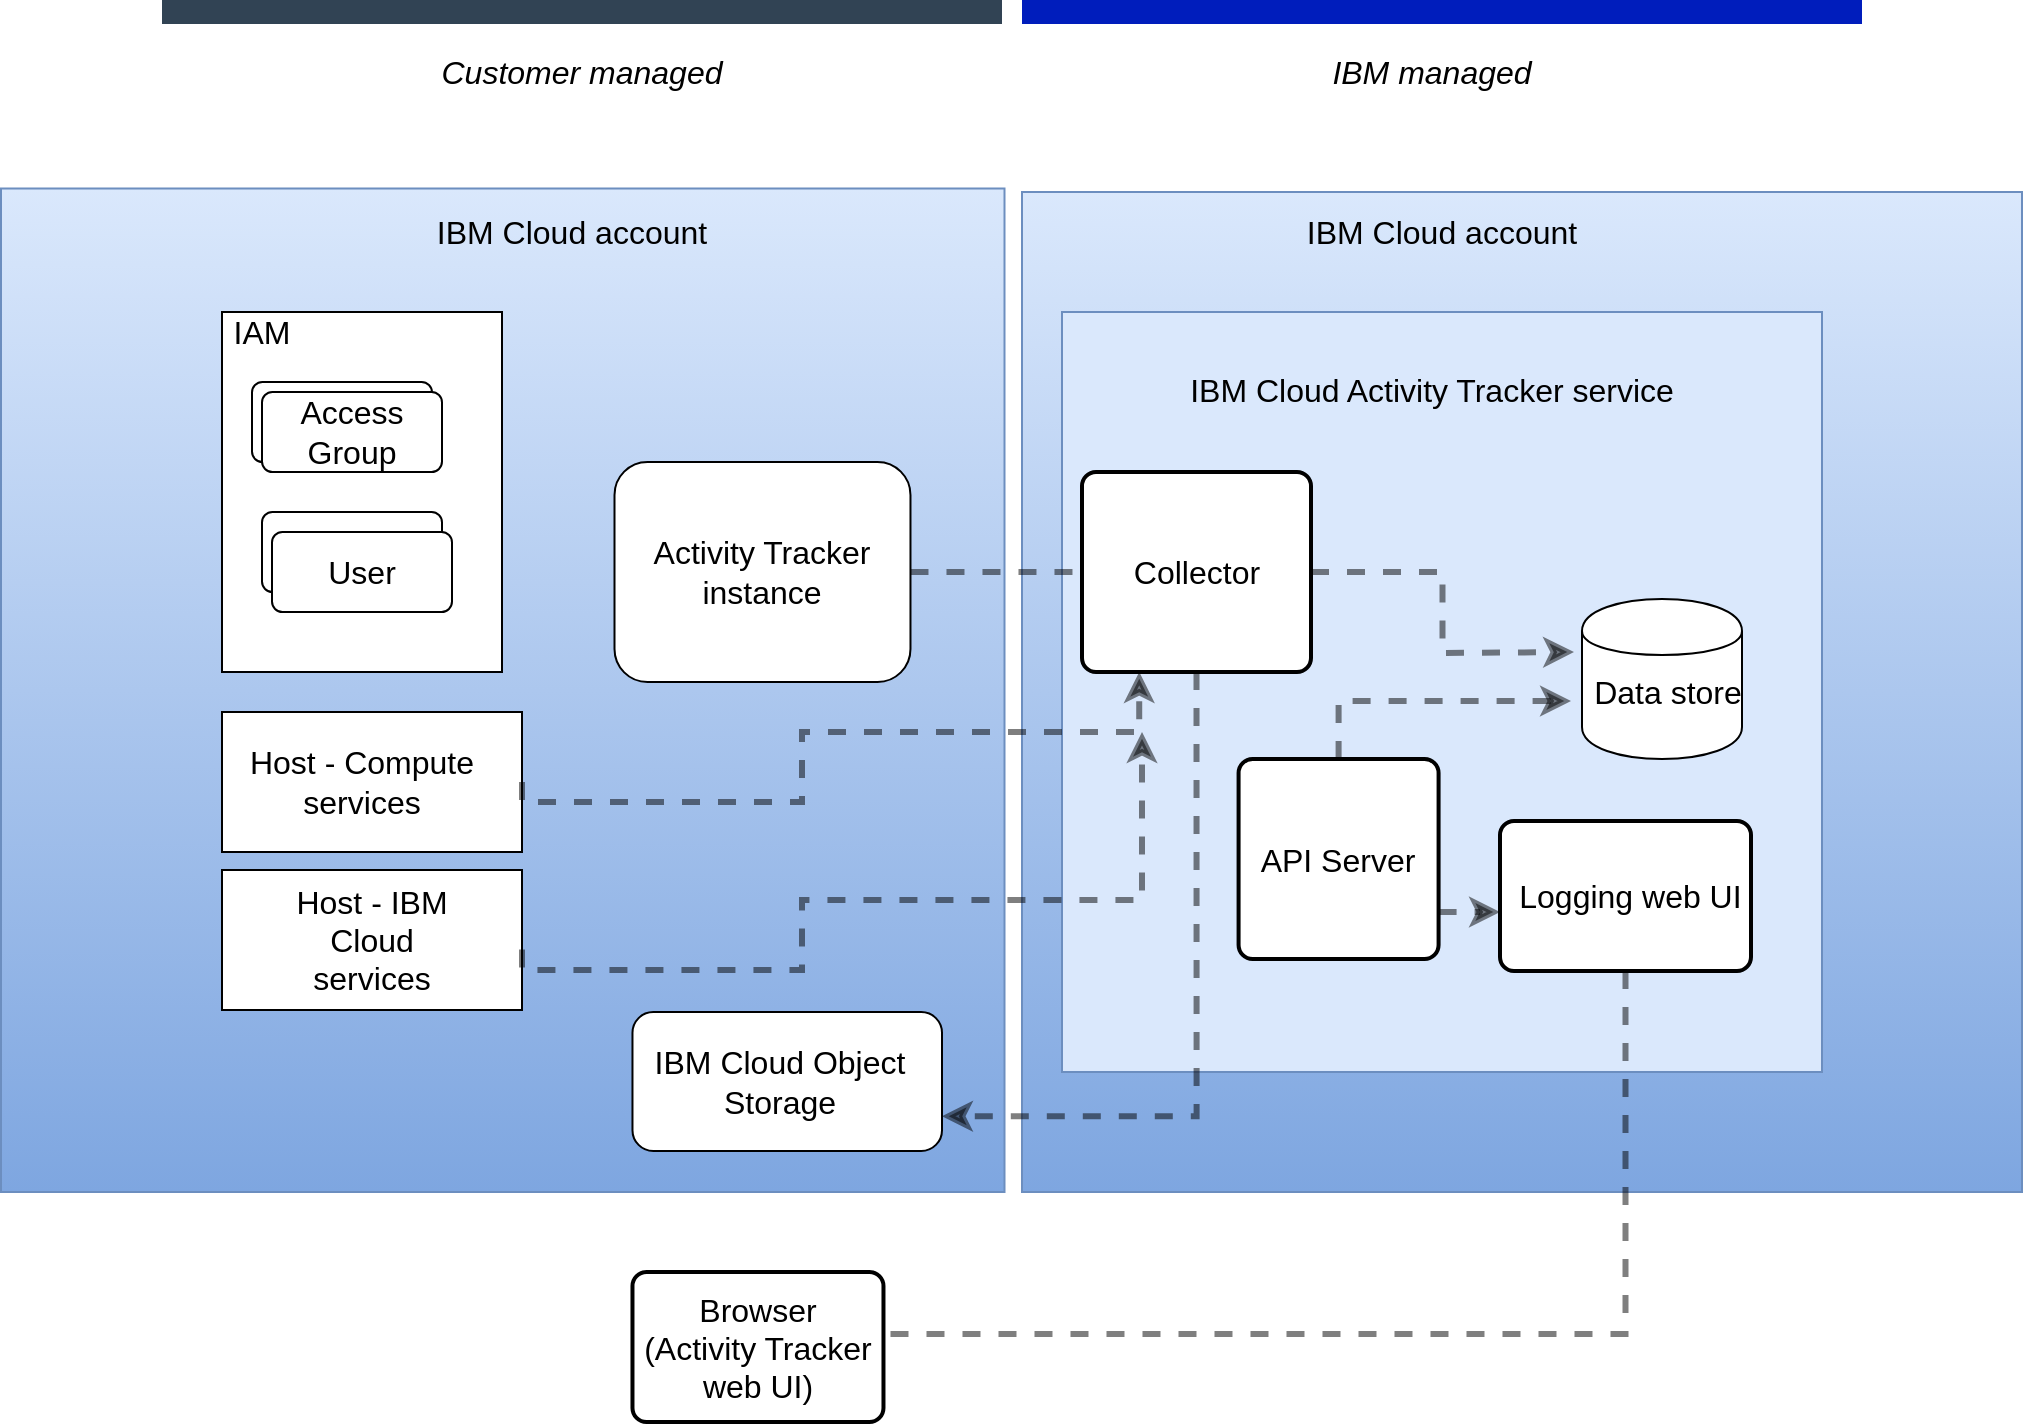 <mxfile version="14.5.1" type="device"><diagram id="KGjhrkGEUppWPV7_tGg4" name="Page-1"><mxGraphModel dx="1956" dy="769" grid="1" gridSize="10" guides="1" tooltips="1" connect="1" arrows="1" fold="1" page="1" pageScale="1" pageWidth="850" pageHeight="1100" math="0" shadow="0"><root><mxCell id="0"/><mxCell id="1" parent="0"/><mxCell id="ui4-TvKn_bzTP9bnLdss-76" value="" style="whiteSpace=wrap;html=1;aspect=fixed;fontSize=16;fillColor=#dae8fc;strokeColor=#6c8ebf;gradientColor=#7ea6e0;" parent="1" vertex="1"><mxGeometry x="440" y="130" width="500" height="500" as="geometry"/></mxCell><mxCell id="ui4-TvKn_bzTP9bnLdss-112" value="" style="whiteSpace=wrap;html=1;aspect=fixed;fontSize=16;fillColor=#dae8fc;strokeColor=#6c8ebf;" parent="1" vertex="1"><mxGeometry x="460" y="190" width="380" height="380" as="geometry"/></mxCell><mxCell id="ui4-TvKn_bzTP9bnLdss-1" value="" style="endArrow=none;html=1;strokeColor=#314354;strokeWidth=12;fillColor=#647687;" parent="1" edge="1"><mxGeometry width="50" height="50" relative="1" as="geometry"><mxPoint x="10" y="40" as="sourcePoint"/><mxPoint x="430" y="40" as="targetPoint"/></mxGeometry></mxCell><mxCell id="ui4-TvKn_bzTP9bnLdss-2" value="" style="endArrow=none;html=1;strokeColor=#001DBC;strokeWidth=12;fillColor=#0050ef;" parent="1" edge="1"><mxGeometry width="50" height="50" relative="1" as="geometry"><mxPoint x="440" y="40" as="sourcePoint"/><mxPoint x="860" y="40" as="targetPoint"/></mxGeometry></mxCell><mxCell id="ui4-TvKn_bzTP9bnLdss-6" value="" style="whiteSpace=wrap;html=1;aspect=fixed;fillColor=#dae8fc;strokeColor=#6c8ebf;gradientColor=#7ea6e0;" parent="1" vertex="1"><mxGeometry x="-70.5" y="128.25" width="501.75" height="501.75" as="geometry"/></mxCell><mxCell id="ui4-TvKn_bzTP9bnLdss-7" value="&lt;font style=&quot;font-size: 16px&quot;&gt;IBM Cloud account&lt;/font&gt; " style="text;html=1;strokeColor=none;fillColor=none;align=center;verticalAlign=middle;whiteSpace=wrap;rounded=0;" parent="1" vertex="1"><mxGeometry x="5" y="140" width="420" height="20" as="geometry"/></mxCell><mxCell id="ui4-TvKn_bzTP9bnLdss-11" value="" style="rounded=0;whiteSpace=wrap;html=1;" parent="1" vertex="1"><mxGeometry x="40" y="190" width="140" height="180" as="geometry"/></mxCell><mxCell id="ui4-TvKn_bzTP9bnLdss-12" value="&lt;font style=&quot;font-size: 16px&quot;&gt;IAM&lt;/font&gt;" style="text;html=1;strokeColor=none;fillColor=none;align=center;verticalAlign=middle;whiteSpace=wrap;rounded=0;" parent="1" vertex="1"><mxGeometry x="40" y="190" width="40" height="20" as="geometry"/></mxCell><mxCell id="ui4-TvKn_bzTP9bnLdss-13" value="Access Group" style="rounded=1;whiteSpace=wrap;html=1;arcSize=13;" parent="1" vertex="1"><mxGeometry x="55" y="225" width="90" height="40" as="geometry"/></mxCell><mxCell id="ui4-TvKn_bzTP9bnLdss-19" value="&lt;font style=&quot;font-size: 16px&quot;&gt;Access Group&lt;/font&gt;" style="rounded=1;whiteSpace=wrap;html=1;arcSize=13;" parent="1" vertex="1"><mxGeometry x="60" y="230" width="90" height="40" as="geometry"/></mxCell><mxCell id="ui4-TvKn_bzTP9bnLdss-28" value="User" style="rounded=1;whiteSpace=wrap;html=1;arcSize=13;" parent="1" vertex="1"><mxGeometry x="60" y="290" width="90" height="40" as="geometry"/></mxCell><mxCell id="ui4-TvKn_bzTP9bnLdss-29" value="&lt;font style=&quot;font-size: 16px&quot;&gt;User&lt;/font&gt;" style="rounded=1;whiteSpace=wrap;html=1;arcSize=13;" parent="1" vertex="1"><mxGeometry x="65" y="300" width="90" height="40" as="geometry"/></mxCell><mxCell id="ui4-TvKn_bzTP9bnLdss-184" value="" style="edgeStyle=orthogonalEdgeStyle;rounded=0;comic=0;jumpStyle=none;jumpSize=9;orthogonalLoop=1;jettySize=auto;html=1;dashed=1;endArrow=none;endFill=0;endSize=6;strokeColor=#000000;strokeWidth=3;fontSize=16;opacity=50;" parent="1" source="ui4-TvKn_bzTP9bnLdss-33" target="ui4-TvKn_bzTP9bnLdss-82" edge="1"><mxGeometry relative="1" as="geometry"/></mxCell><mxCell id="ui4-TvKn_bzTP9bnLdss-33" value="" style="rounded=1;whiteSpace=wrap;html=1;" parent="1" vertex="1"><mxGeometry x="236.25" y="265" width="147.99" height="110" as="geometry"/></mxCell><mxCell id="ui4-TvKn_bzTP9bnLdss-38" value="Activity Tracker instance" style="text;html=1;strokeColor=none;fillColor=none;align=center;verticalAlign=middle;whiteSpace=wrap;rounded=0;fontSize=16;" parent="1" vertex="1"><mxGeometry x="245.24" y="310" width="130" height="20" as="geometry"/></mxCell><mxCell id="ui4-TvKn_bzTP9bnLdss-41" value="Customer managed" style="text;html=1;strokeColor=none;fillColor=none;align=center;verticalAlign=middle;whiteSpace=wrap;rounded=0;fontSize=16;fontStyle=2" parent="1" vertex="1"><mxGeometry x="10" y="60" width="420" height="20" as="geometry"/></mxCell><mxCell id="ui4-TvKn_bzTP9bnLdss-42" value="IBM managed" style="text;html=1;strokeColor=none;fillColor=none;align=center;verticalAlign=middle;whiteSpace=wrap;rounded=0;fontSize=16;fontStyle=2" parent="1" vertex="1"><mxGeometry x="440" y="60" width="410" height="20" as="geometry"/></mxCell><mxCell id="ui4-TvKn_bzTP9bnLdss-71" value="" style="rounded=0;whiteSpace=wrap;html=1;fontSize=16;" parent="1" vertex="1"><mxGeometry x="40" y="390" width="150" height="70" as="geometry"/></mxCell><mxCell id="ui4-TvKn_bzTP9bnLdss-72" value="Host - Compute services " style="text;html=1;strokeColor=none;fillColor=none;align=center;verticalAlign=middle;whiteSpace=wrap;rounded=0;fontSize=16;" parent="1" vertex="1"><mxGeometry x="50" y="396.28" width="120" height="57.44" as="geometry"/></mxCell><mxCell id="ui4-TvKn_bzTP9bnLdss-173" value="" style="edgeStyle=orthogonalEdgeStyle;rounded=0;comic=0;jumpStyle=none;jumpSize=9;orthogonalLoop=1;jettySize=auto;html=1;dashed=1;endSize=6;strokeColor=#000000;strokeWidth=3;fontSize=16;opacity=50;exitX=1;exitY=0.5;exitDx=0;exitDy=0;entryX=0.25;entryY=1;entryDx=0;entryDy=0;" parent="1" source="ui4-TvKn_bzTP9bnLdss-71" target="ui4-TvKn_bzTP9bnLdss-82" edge="1"><mxGeometry relative="1" as="geometry"><mxPoint x="430" y="400" as="targetPoint"/><mxPoint x="210" y="435" as="sourcePoint"/><Array as="points"><mxPoint x="190" y="435"/><mxPoint x="330" y="435"/><mxPoint x="330" y="400"/><mxPoint x="499" y="400"/></Array></mxGeometry></mxCell><mxCell id="JfD9Uw80me7BEUbc0hA2-4" value="" style="edgeStyle=orthogonalEdgeStyle;rounded=0;orthogonalLoop=1;jettySize=auto;html=1;entryX=1;entryY=0.75;entryDx=0;entryDy=0;strokeWidth=3;dashed=1;fontSize=16;opacity=50;endSize=6;exitX=0.5;exitY=1;exitDx=0;exitDy=0;" parent="1" source="ui4-TvKn_bzTP9bnLdss-82" target="JfD9Uw80me7BEUbc0hA2-1" edge="1"><mxGeometry relative="1" as="geometry"><mxPoint x="880" y="373.5" as="targetPoint"/><Array as="points"><mxPoint x="527" y="592"/></Array></mxGeometry></mxCell><mxCell id="ui4-TvKn_bzTP9bnLdss-79" value="" style="shape=cylinder;whiteSpace=wrap;html=1;boundedLbl=1;backgroundOutline=1;fontSize=16;" parent="1" vertex="1"><mxGeometry x="720" y="333.5" width="80" height="80" as="geometry"/></mxCell><mxCell id="ui4-TvKn_bzTP9bnLdss-80" value="Data store" style="text;html=1;strokeColor=none;fillColor=none;align=center;verticalAlign=middle;whiteSpace=wrap;rounded=0;fontSize=16;" parent="1" vertex="1"><mxGeometry x="720" y="370" width="85.5" height="20" as="geometry"/></mxCell><mxCell id="ui4-TvKn_bzTP9bnLdss-162" value="" style="edgeStyle=orthogonalEdgeStyle;rounded=0;comic=0;jumpStyle=none;jumpSize=9;orthogonalLoop=1;jettySize=auto;html=1;dashed=1;endSize=6;strokeColor=#000000;strokeWidth=3;fontSize=16;opacity=50;entryX=0.025;entryY=0.394;entryDx=0;entryDy=0;entryPerimeter=0;" parent="1" source="ui4-TvKn_bzTP9bnLdss-82" edge="1"><mxGeometry relative="1" as="geometry"><mxPoint x="716" y="360.02" as="targetPoint"/></mxGeometry></mxCell><mxCell id="ui4-TvKn_bzTP9bnLdss-82" value="Collector" style="rounded=1;whiteSpace=wrap;html=1;absoluteArcSize=1;arcSize=14;strokeWidth=2;fontSize=16;" parent="1" vertex="1"><mxGeometry x="470" y="270" width="114.5" height="100" as="geometry"/></mxCell><mxCell id="ui4-TvKn_bzTP9bnLdss-83" value="&lt;font style=&quot;font-size: 16px&quot;&gt;IBM Cloud Activity Tracker service&lt;/font&gt; " style="text;html=1;strokeColor=none;fillColor=none;align=center;verticalAlign=middle;whiteSpace=wrap;rounded=0;" parent="1" vertex="1"><mxGeometry x="484.5" y="218.5" width="320" height="20" as="geometry"/></mxCell><mxCell id="ui4-TvKn_bzTP9bnLdss-158" value="" style="edgeStyle=orthogonalEdgeStyle;rounded=0;comic=0;jumpStyle=none;jumpSize=9;orthogonalLoop=1;jettySize=auto;html=1;strokeColor=#000000;strokeWidth=3;fontSize=16;opacity=50;endSize=6;dashed=1;" parent="1" source="ui4-TvKn_bzTP9bnLdss-86" target="ui4-TvKn_bzTP9bnLdss-157" edge="1"><mxGeometry relative="1" as="geometry"><Array as="points"><mxPoint x="660" y="490"/><mxPoint x="660" y="490"/></Array></mxGeometry></mxCell><mxCell id="ui4-TvKn_bzTP9bnLdss-160" value="" style="edgeStyle=orthogonalEdgeStyle;rounded=0;comic=0;jumpStyle=none;jumpSize=9;orthogonalLoop=1;jettySize=auto;html=1;dashed=1;endSize=6;strokeColor=#000000;strokeWidth=3;fontSize=16;opacity=50;entryX=0;entryY=0.7;entryDx=0;entryDy=0;" parent="1" source="ui4-TvKn_bzTP9bnLdss-86" edge="1"><mxGeometry relative="1" as="geometry"><mxPoint x="714.5" y="384.5" as="targetPoint"/><Array as="points"><mxPoint x="598" y="385"/></Array></mxGeometry></mxCell><mxCell id="ui4-TvKn_bzTP9bnLdss-86" value="API Server" style="rounded=1;whiteSpace=wrap;html=1;absoluteArcSize=1;arcSize=14;strokeWidth=2;fontSize=16;" parent="1" vertex="1"><mxGeometry x="548.29" y="413.5" width="100" height="100" as="geometry"/></mxCell><mxCell id="ui4-TvKn_bzTP9bnLdss-183" value="" style="edgeStyle=orthogonalEdgeStyle;rounded=0;comic=0;jumpStyle=none;jumpSize=9;orthogonalLoop=1;jettySize=auto;html=1;dashed=1;endArrow=none;endFill=0;endSize=6;strokeColor=#000000;strokeWidth=3;fontSize=16;opacity=50;entryX=1.018;entryY=0.413;entryDx=0;entryDy=0;entryPerimeter=0;" parent="1" source="ui4-TvKn_bzTP9bnLdss-157" target="ui4-TvKn_bzTP9bnLdss-180" edge="1"><mxGeometry relative="1" as="geometry"><mxPoint x="741.75" y="599.5" as="targetPoint"/><Array as="points"><mxPoint x="742" y="701"/></Array></mxGeometry></mxCell><mxCell id="ui4-TvKn_bzTP9bnLdss-157" value="&amp;nbsp;Logging web UI" style="rounded=1;whiteSpace=wrap;html=1;absoluteArcSize=1;arcSize=14;strokeWidth=2;fontSize=16;" parent="1" vertex="1"><mxGeometry x="679" y="444.5" width="125.5" height="75" as="geometry"/></mxCell><mxCell id="ui4-TvKn_bzTP9bnLdss-180" value="&lt;div&gt;Browser&lt;/div&gt;&lt;div&gt;(Activity Tracker web UI)&lt;br&gt;&lt;/div&gt;" style="rounded=1;whiteSpace=wrap;html=1;absoluteArcSize=1;arcSize=14;strokeWidth=2;fontSize=16;" parent="1" vertex="1"><mxGeometry x="245.24" y="670" width="125.5" height="75" as="geometry"/></mxCell><mxCell id="ui4-TvKn_bzTP9bnLdss-113" value="&lt;font style=&quot;font-size: 16px&quot;&gt;IBM Cloud account&lt;/font&gt; " style="text;html=1;strokeColor=none;fillColor=none;align=center;verticalAlign=middle;whiteSpace=wrap;rounded=0;" parent="1" vertex="1"><mxGeometry x="440" y="140" width="420" height="20" as="geometry"/></mxCell><mxCell id="ui4-TvKn_bzTP9bnLdss-114" value="" style="rounded=0;whiteSpace=wrap;html=1;fontSize=16;" parent="1" vertex="1"><mxGeometry x="40" y="469" width="150" height="70" as="geometry"/></mxCell><mxCell id="ui4-TvKn_bzTP9bnLdss-116" value="Host - IBM Cloud services" style="text;html=1;strokeColor=none;fillColor=none;align=center;verticalAlign=middle;whiteSpace=wrap;rounded=0;fontSize=16;" parent="1" vertex="1"><mxGeometry x="63.94" y="483.5" width="102.12" height="41" as="geometry"/></mxCell><mxCell id="ui4-TvKn_bzTP9bnLdss-131" value="" style="endArrow=classic;html=1;dashed=1;strokeColor=#000000;strokeWidth=15;fontSize=16;opacity=0;" parent="1" edge="1"><mxGeometry width="50" height="50" relative="1" as="geometry"><mxPoint x="400" y="500" as="sourcePoint"/><mxPoint x="450" y="450" as="targetPoint"/></mxGeometry></mxCell><mxCell id="ui4-TvKn_bzTP9bnLdss-156" value="" style="endArrow=none;dashed=1;html=1;strokeColor=#000000;strokeWidth=15;fontSize=16;opacity=0;" parent="1" edge="1"><mxGeometry width="50" height="50" relative="1" as="geometry"><mxPoint x="400" y="490" as="sourcePoint"/><mxPoint x="450" y="440" as="targetPoint"/></mxGeometry></mxCell><mxCell id="B6gf5i0OC7AESRqlf0Cc-5" value="" style="edgeStyle=orthogonalEdgeStyle;rounded=0;comic=0;jumpStyle=none;jumpSize=9;orthogonalLoop=1;jettySize=auto;html=1;dashed=1;endSize=6;strokeColor=#000000;strokeWidth=3;fontSize=16;opacity=50;exitX=1;exitY=0.5;exitDx=0;exitDy=0;" parent="1" edge="1"><mxGeometry relative="1" as="geometry"><mxPoint x="500" y="400" as="targetPoint"/><mxPoint x="190" y="508.72" as="sourcePoint"/><Array as="points"><mxPoint x="190" y="519"/><mxPoint x="330" y="519"/><mxPoint x="330" y="484"/><mxPoint x="500" y="484"/></Array></mxGeometry></mxCell><mxCell id="JfD9Uw80me7BEUbc0hA2-1" value="" style="rounded=1;whiteSpace=wrap;html=1;" parent="1" vertex="1"><mxGeometry x="245.24" y="540" width="154.76" height="69.5" as="geometry"/></mxCell><mxCell id="JfD9Uw80me7BEUbc0hA2-2" value="IBM Cloud Object Storage" style="text;html=1;strokeColor=none;fillColor=none;align=center;verticalAlign=middle;whiteSpace=wrap;rounded=0;fontSize=16;" parent="1" vertex="1"><mxGeometry x="254.24" y="564.75" width="130" height="20" as="geometry"/></mxCell></root></mxGraphModel></diagram></mxfile>
